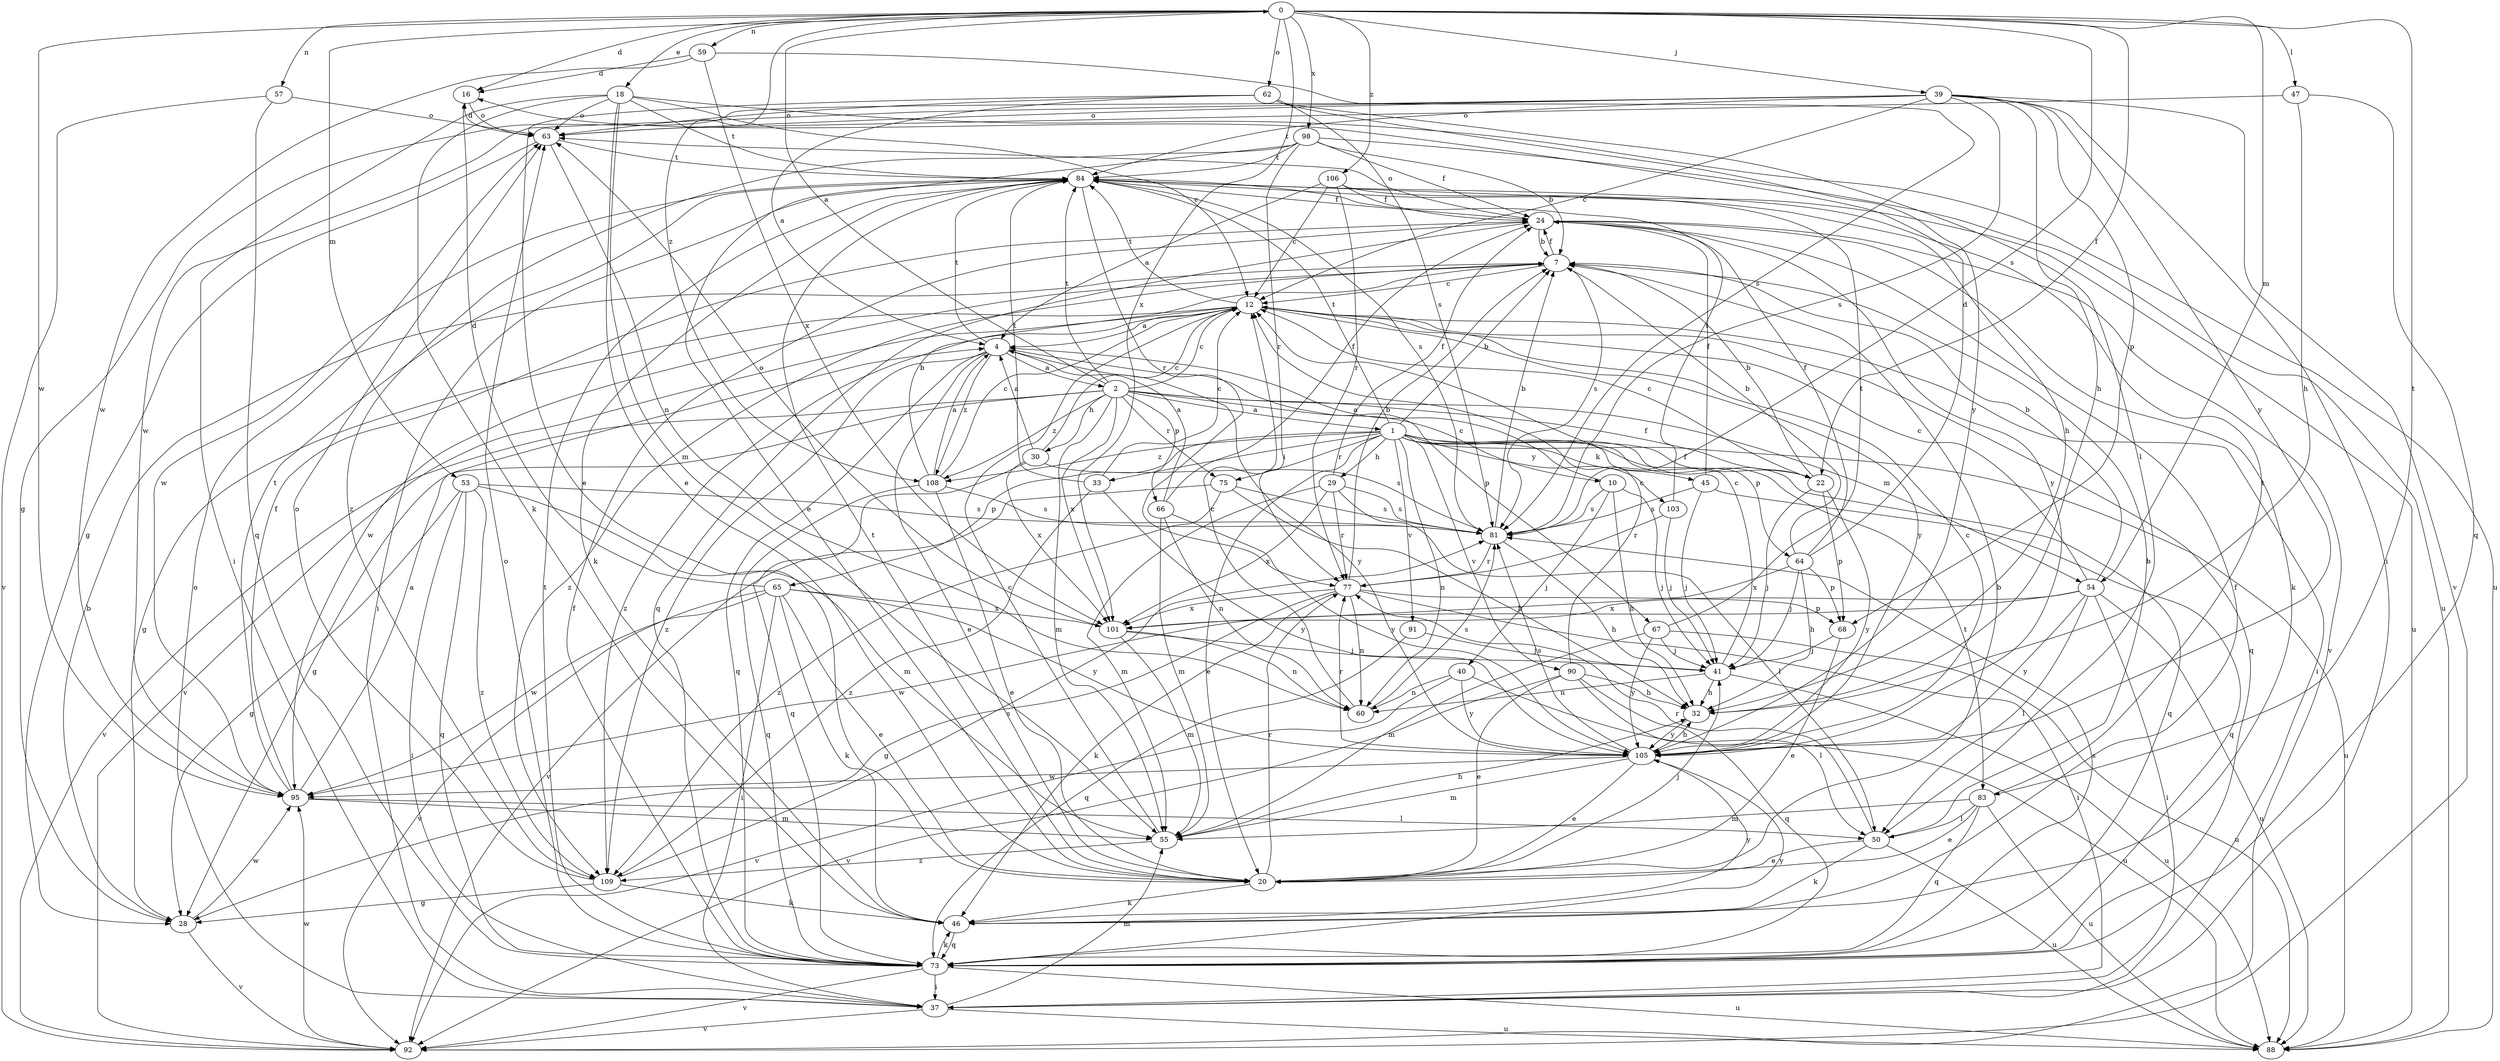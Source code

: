 strict digraph  {
0;
1;
2;
4;
7;
10;
12;
16;
18;
20;
22;
24;
28;
29;
30;
32;
33;
37;
39;
40;
41;
45;
46;
47;
50;
53;
54;
55;
57;
59;
60;
62;
63;
64;
65;
66;
67;
68;
73;
75;
77;
81;
83;
84;
88;
90;
91;
92;
95;
98;
101;
103;
105;
106;
108;
109;
0 -> 16  [label=d];
0 -> 18  [label=e];
0 -> 22  [label=f];
0 -> 39  [label=j];
0 -> 47  [label=l];
0 -> 53  [label=m];
0 -> 54  [label=m];
0 -> 57  [label=n];
0 -> 59  [label=n];
0 -> 62  [label=o];
0 -> 81  [label=s];
0 -> 83  [label=t];
0 -> 95  [label=w];
0 -> 98  [label=x];
0 -> 101  [label=x];
0 -> 106  [label=z];
0 -> 108  [label=z];
1 -> 7  [label=b];
1 -> 20  [label=e];
1 -> 22  [label=f];
1 -> 29  [label=h];
1 -> 33  [label=i];
1 -> 45  [label=k];
1 -> 60  [label=n];
1 -> 64  [label=p];
1 -> 65  [label=p];
1 -> 73  [label=q];
1 -> 75  [label=r];
1 -> 83  [label=t];
1 -> 84  [label=t];
1 -> 88  [label=u];
1 -> 90  [label=v];
1 -> 91  [label=v];
1 -> 103  [label=y];
1 -> 108  [label=z];
2 -> 0  [label=a];
2 -> 1  [label=a];
2 -> 10  [label=c];
2 -> 12  [label=c];
2 -> 22  [label=f];
2 -> 28  [label=g];
2 -> 30  [label=h];
2 -> 54  [label=m];
2 -> 55  [label=m];
2 -> 66  [label=p];
2 -> 75  [label=r];
2 -> 84  [label=t];
2 -> 92  [label=v];
2 -> 101  [label=x];
2 -> 108  [label=z];
4 -> 2  [label=a];
4 -> 20  [label=e];
4 -> 67  [label=p];
4 -> 73  [label=q];
4 -> 84  [label=t];
4 -> 105  [label=y];
4 -> 108  [label=z];
4 -> 109  [label=z];
7 -> 12  [label=c];
7 -> 24  [label=f];
7 -> 81  [label=s];
7 -> 95  [label=w];
7 -> 109  [label=z];
10 -> 4  [label=a];
10 -> 32  [label=h];
10 -> 40  [label=j];
10 -> 41  [label=j];
10 -> 81  [label=s];
12 -> 4  [label=a];
12 -> 28  [label=g];
12 -> 37  [label=i];
12 -> 73  [label=q];
12 -> 84  [label=t];
12 -> 92  [label=v];
12 -> 105  [label=y];
12 -> 109  [label=z];
16 -> 63  [label=o];
18 -> 12  [label=c];
18 -> 20  [label=e];
18 -> 37  [label=i];
18 -> 46  [label=k];
18 -> 55  [label=m];
18 -> 63  [label=o];
18 -> 84  [label=t];
18 -> 88  [label=u];
20 -> 7  [label=b];
20 -> 41  [label=j];
20 -> 46  [label=k];
20 -> 77  [label=r];
20 -> 84  [label=t];
22 -> 7  [label=b];
22 -> 12  [label=c];
22 -> 41  [label=j];
22 -> 68  [label=p];
22 -> 105  [label=y];
24 -> 7  [label=b];
24 -> 46  [label=k];
24 -> 63  [label=o];
24 -> 73  [label=q];
24 -> 92  [label=v];
24 -> 105  [label=y];
28 -> 7  [label=b];
28 -> 92  [label=v];
28 -> 95  [label=w];
29 -> 24  [label=f];
29 -> 50  [label=l];
29 -> 55  [label=m];
29 -> 77  [label=r];
29 -> 81  [label=s];
29 -> 101  [label=x];
30 -> 4  [label=a];
30 -> 12  [label=c];
30 -> 73  [label=q];
30 -> 81  [label=s];
30 -> 101  [label=x];
32 -> 105  [label=y];
33 -> 12  [label=c];
33 -> 84  [label=t];
33 -> 105  [label=y];
33 -> 109  [label=z];
37 -> 55  [label=m];
37 -> 63  [label=o];
37 -> 88  [label=u];
37 -> 92  [label=v];
39 -> 12  [label=c];
39 -> 28  [label=g];
39 -> 32  [label=h];
39 -> 37  [label=i];
39 -> 63  [label=o];
39 -> 68  [label=p];
39 -> 81  [label=s];
39 -> 84  [label=t];
39 -> 92  [label=v];
39 -> 95  [label=w];
39 -> 105  [label=y];
40 -> 60  [label=n];
40 -> 88  [label=u];
40 -> 92  [label=v];
40 -> 105  [label=y];
41 -> 12  [label=c];
41 -> 32  [label=h];
41 -> 60  [label=n];
41 -> 88  [label=u];
45 -> 24  [label=f];
45 -> 41  [label=j];
45 -> 73  [label=q];
45 -> 81  [label=s];
46 -> 24  [label=f];
46 -> 73  [label=q];
46 -> 105  [label=y];
47 -> 32  [label=h];
47 -> 63  [label=o];
47 -> 73  [label=q];
50 -> 7  [label=b];
50 -> 20  [label=e];
50 -> 46  [label=k];
50 -> 77  [label=r];
50 -> 88  [label=u];
53 -> 28  [label=g];
53 -> 37  [label=i];
53 -> 55  [label=m];
53 -> 73  [label=q];
53 -> 81  [label=s];
53 -> 109  [label=z];
54 -> 7  [label=b];
54 -> 12  [label=c];
54 -> 37  [label=i];
54 -> 50  [label=l];
54 -> 88  [label=u];
54 -> 95  [label=w];
54 -> 101  [label=x];
54 -> 105  [label=y];
55 -> 12  [label=c];
55 -> 32  [label=h];
55 -> 109  [label=z];
57 -> 63  [label=o];
57 -> 73  [label=q];
57 -> 92  [label=v];
59 -> 16  [label=d];
59 -> 81  [label=s];
59 -> 95  [label=w];
59 -> 101  [label=x];
60 -> 12  [label=c];
60 -> 81  [label=s];
62 -> 4  [label=a];
62 -> 20  [label=e];
62 -> 50  [label=l];
62 -> 63  [label=o];
62 -> 81  [label=s];
62 -> 105  [label=y];
63 -> 16  [label=d];
63 -> 28  [label=g];
63 -> 60  [label=n];
63 -> 84  [label=t];
64 -> 7  [label=b];
64 -> 16  [label=d];
64 -> 24  [label=f];
64 -> 32  [label=h];
64 -> 41  [label=j];
64 -> 68  [label=p];
64 -> 101  [label=x];
65 -> 16  [label=d];
65 -> 20  [label=e];
65 -> 37  [label=i];
65 -> 46  [label=k];
65 -> 92  [label=v];
65 -> 95  [label=w];
65 -> 101  [label=x];
65 -> 105  [label=y];
66 -> 4  [label=a];
66 -> 24  [label=f];
66 -> 55  [label=m];
66 -> 60  [label=n];
66 -> 105  [label=y];
67 -> 41  [label=j];
67 -> 55  [label=m];
67 -> 84  [label=t];
67 -> 88  [label=u];
67 -> 105  [label=y];
68 -> 20  [label=e];
68 -> 41  [label=j];
73 -> 24  [label=f];
73 -> 37  [label=i];
73 -> 46  [label=k];
73 -> 63  [label=o];
73 -> 81  [label=s];
73 -> 84  [label=t];
73 -> 88  [label=u];
73 -> 92  [label=v];
73 -> 105  [label=y];
75 -> 32  [label=h];
75 -> 81  [label=s];
75 -> 92  [label=v];
75 -> 109  [label=z];
77 -> 7  [label=b];
77 -> 28  [label=g];
77 -> 37  [label=i];
77 -> 46  [label=k];
77 -> 60  [label=n];
77 -> 68  [label=p];
77 -> 101  [label=x];
81 -> 7  [label=b];
81 -> 32  [label=h];
81 -> 77  [label=r];
83 -> 20  [label=e];
83 -> 50  [label=l];
83 -> 55  [label=m];
83 -> 73  [label=q];
83 -> 84  [label=t];
83 -> 88  [label=u];
84 -> 24  [label=f];
84 -> 32  [label=h];
84 -> 37  [label=i];
84 -> 46  [label=k];
84 -> 77  [label=r];
84 -> 81  [label=s];
84 -> 95  [label=w];
90 -> 12  [label=c];
90 -> 20  [label=e];
90 -> 32  [label=h];
90 -> 50  [label=l];
90 -> 73  [label=q];
90 -> 92  [label=v];
91 -> 41  [label=j];
91 -> 73  [label=q];
92 -> 95  [label=w];
95 -> 4  [label=a];
95 -> 24  [label=f];
95 -> 50  [label=l];
95 -> 55  [label=m];
95 -> 84  [label=t];
98 -> 7  [label=b];
98 -> 20  [label=e];
98 -> 24  [label=f];
98 -> 77  [label=r];
98 -> 84  [label=t];
98 -> 88  [label=u];
98 -> 109  [label=z];
101 -> 41  [label=j];
101 -> 55  [label=m];
101 -> 60  [label=n];
101 -> 63  [label=o];
103 -> 41  [label=j];
103 -> 77  [label=r];
103 -> 84  [label=t];
105 -> 12  [label=c];
105 -> 20  [label=e];
105 -> 32  [label=h];
105 -> 55  [label=m];
105 -> 77  [label=r];
105 -> 81  [label=s];
105 -> 95  [label=w];
106 -> 4  [label=a];
106 -> 12  [label=c];
106 -> 24  [label=f];
106 -> 77  [label=r];
106 -> 88  [label=u];
108 -> 4  [label=a];
108 -> 7  [label=b];
108 -> 12  [label=c];
108 -> 20  [label=e];
108 -> 73  [label=q];
108 -> 81  [label=s];
109 -> 28  [label=g];
109 -> 46  [label=k];
109 -> 63  [label=o];
109 -> 81  [label=s];
}
